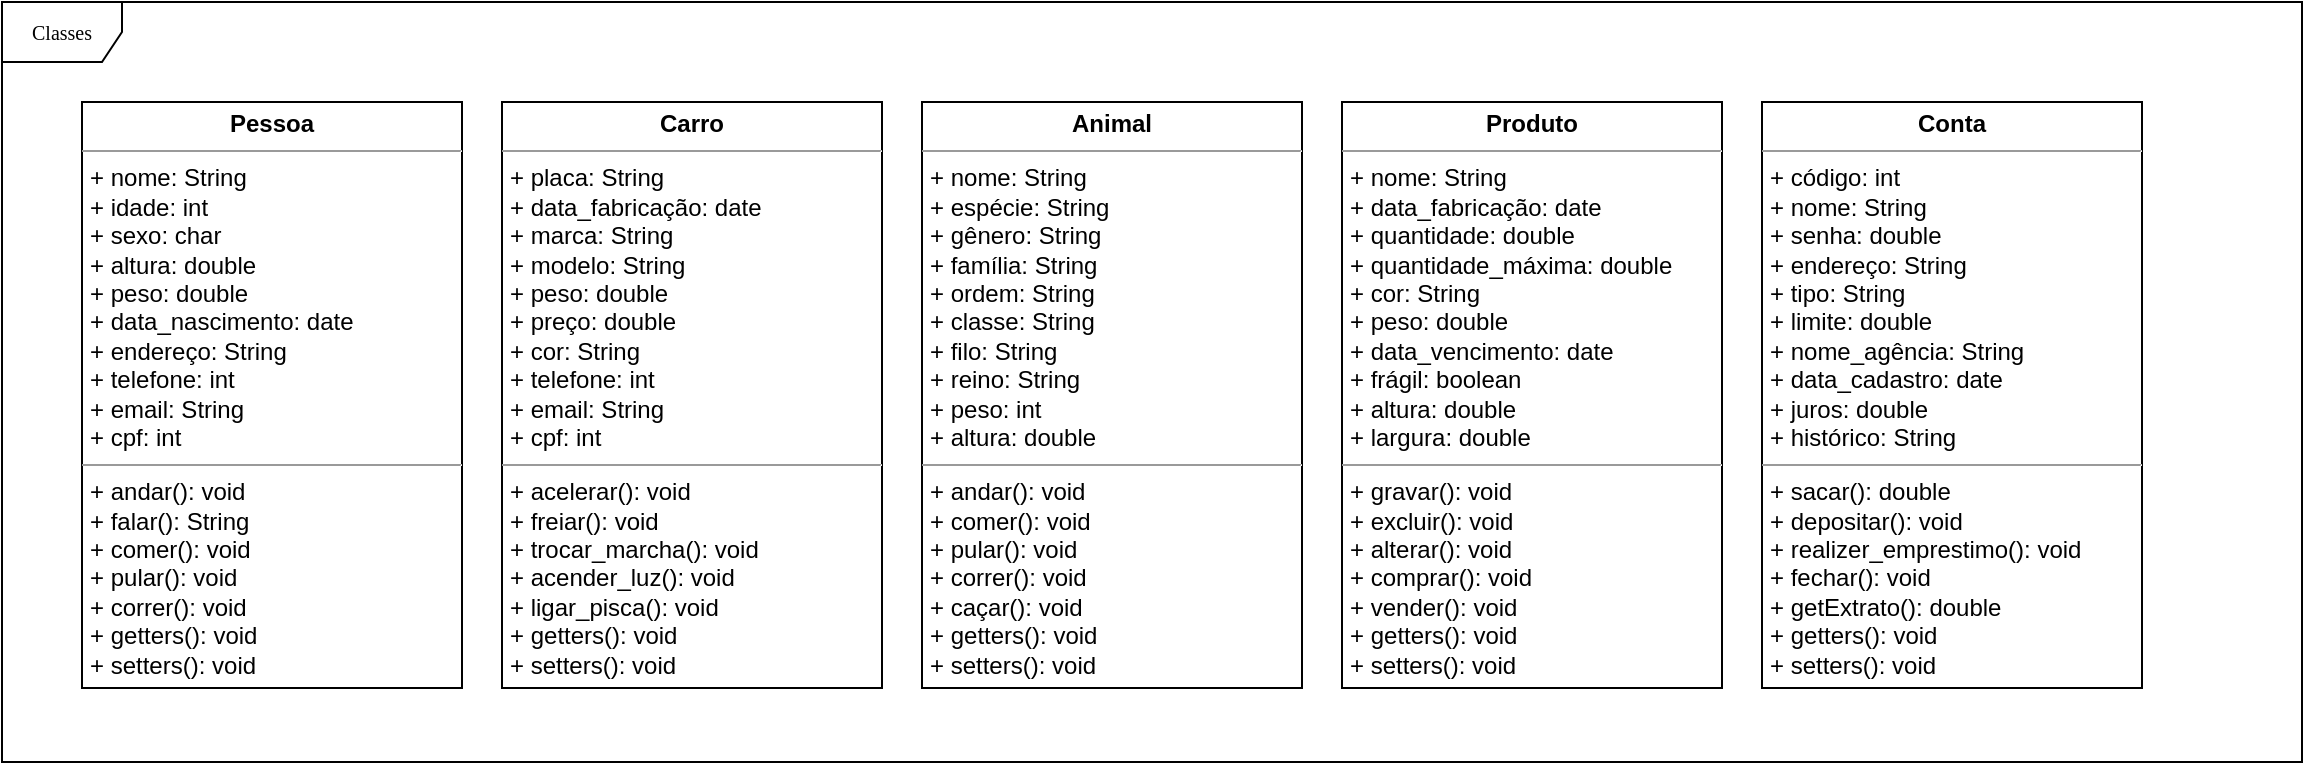 <mxfile version="14.7.1" type="device"><diagram name="Page-1" id="c4acf3e9-155e-7222-9cf6-157b1a14988f"><mxGraphModel dx="1132" dy="771" grid="1" gridSize="10" guides="1" tooltips="1" connect="1" arrows="1" fold="1" page="1" pageScale="1" pageWidth="850" pageHeight="1100" background="none" math="0" shadow="0"><root><mxCell id="0"/><mxCell id="1" parent="0"/><mxCell id="17acba5748e5396b-1" value="Classes" style="shape=umlFrame;whiteSpace=wrap;html=1;rounded=0;shadow=0;comic=0;labelBackgroundColor=none;strokeWidth=1;fontFamily=Verdana;fontSize=10;align=center;" parent="1" vertex="1"><mxGeometry x="20" y="20" width="1150" height="380" as="geometry"/></mxCell><mxCell id="5d2195bd80daf111-18" value="&lt;p style=&quot;margin: 0px ; margin-top: 4px ; text-align: center&quot;&gt;&lt;b&gt;Pessoa&lt;/b&gt;&lt;/p&gt;&lt;hr size=&quot;1&quot;&gt;&lt;p style=&quot;margin: 0px ; margin-left: 4px&quot;&gt;+ nome: String&lt;br&gt;+ idade: int&lt;/p&gt;&lt;p style=&quot;margin: 0px ; margin-left: 4px&quot;&gt;+ sexo: char&lt;/p&gt;&lt;p style=&quot;margin: 0px ; margin-left: 4px&quot;&gt;+ altura: double&lt;/p&gt;&lt;p style=&quot;margin: 0px ; margin-left: 4px&quot;&gt;+ peso: double&lt;/p&gt;&lt;p style=&quot;margin: 0px ; margin-left: 4px&quot;&gt;+ data_nascimento: date&lt;/p&gt;&lt;p style=&quot;margin: 0px ; margin-left: 4px&quot;&gt;+ endereço: String&lt;/p&gt;&lt;p style=&quot;margin: 0px ; margin-left: 4px&quot;&gt;+ telefone: int&lt;/p&gt;&lt;p style=&quot;margin: 0px ; margin-left: 4px&quot;&gt;+ email: String&lt;/p&gt;&lt;p style=&quot;margin: 0px ; margin-left: 4px&quot;&gt;+ cpf: int&lt;/p&gt;&lt;hr size=&quot;1&quot;&gt;&lt;p style=&quot;margin: 0px ; margin-left: 4px&quot;&gt;+ andar(): void&lt;br&gt;+ falar(): String&lt;/p&gt;&lt;p style=&quot;margin: 0px ; margin-left: 4px&quot;&gt;+ comer(): void&lt;/p&gt;&lt;p style=&quot;margin: 0px ; margin-left: 4px&quot;&gt;+ pular(): void&lt;/p&gt;&lt;p style=&quot;margin: 0px ; margin-left: 4px&quot;&gt;+ correr(): void&lt;/p&gt;&lt;p style=&quot;margin: 0px ; margin-left: 4px&quot;&gt;+ getters(): void&lt;/p&gt;&lt;p style=&quot;margin: 0px ; margin-left: 4px&quot;&gt;+ setters(): void&lt;/p&gt;" style="verticalAlign=top;align=left;overflow=fill;fontSize=12;fontFamily=Helvetica;html=1;rounded=0;shadow=0;comic=0;labelBackgroundColor=none;strokeWidth=1" parent="1" vertex="1"><mxGeometry x="60" y="70" width="190" height="293" as="geometry"/></mxCell><mxCell id="-yPI5oJD3UvxdzK7sIeM-2" value="&lt;p style=&quot;margin: 0px ; margin-top: 4px ; text-align: center&quot;&gt;&lt;b&gt;Carro&lt;/b&gt;&lt;/p&gt;&lt;hr size=&quot;1&quot;&gt;&lt;p style=&quot;margin: 0px ; margin-left: 4px&quot;&gt;+ placa: String&lt;br&gt;+ data_fabricação: date&lt;/p&gt;&lt;p style=&quot;margin: 0px ; margin-left: 4px&quot;&gt;+ marca: String&lt;/p&gt;&lt;p style=&quot;margin: 0px ; margin-left: 4px&quot;&gt;+ modelo: String&lt;/p&gt;&lt;p style=&quot;margin: 0px ; margin-left: 4px&quot;&gt;+ peso: double&lt;/p&gt;&lt;p style=&quot;margin: 0px ; margin-left: 4px&quot;&gt;+ preço: double&lt;/p&gt;&lt;p style=&quot;margin: 0px ; margin-left: 4px&quot;&gt;+ cor: String&lt;/p&gt;&lt;p style=&quot;margin: 0px ; margin-left: 4px&quot;&gt;+ telefone: int&lt;/p&gt;&lt;p style=&quot;margin: 0px ; margin-left: 4px&quot;&gt;+ email: String&lt;/p&gt;&lt;p style=&quot;margin: 0px ; margin-left: 4px&quot;&gt;+ cpf: int&lt;/p&gt;&lt;hr size=&quot;1&quot;&gt;&lt;p style=&quot;margin: 0px ; margin-left: 4px&quot;&gt;+ acelerar(): void&lt;br&gt;+ freiar(): void&lt;/p&gt;&lt;p style=&quot;margin: 0px ; margin-left: 4px&quot;&gt;+ trocar_marcha(): void&lt;/p&gt;&lt;p style=&quot;margin: 0px ; margin-left: 4px&quot;&gt;+ acender_luz(): void&lt;/p&gt;&lt;p style=&quot;margin: 0px ; margin-left: 4px&quot;&gt;+ ligar_pisca(): void&lt;/p&gt;&lt;p style=&quot;margin: 0px ; margin-left: 4px&quot;&gt;+ getters(): void&lt;/p&gt;&lt;p style=&quot;margin: 0px ; margin-left: 4px&quot;&gt;+ setters(): void&lt;/p&gt;" style="verticalAlign=top;align=left;overflow=fill;fontSize=12;fontFamily=Helvetica;html=1;rounded=0;shadow=0;comic=0;labelBackgroundColor=none;strokeWidth=1" vertex="1" parent="1"><mxGeometry x="270" y="70" width="190" height="293" as="geometry"/></mxCell><mxCell id="-yPI5oJD3UvxdzK7sIeM-3" value="&lt;p style=&quot;margin: 0px ; margin-top: 4px ; text-align: center&quot;&gt;&lt;b&gt;Animal&lt;/b&gt;&lt;/p&gt;&lt;hr size=&quot;1&quot;&gt;&lt;p style=&quot;margin: 0px ; margin-left: 4px&quot;&gt;+ nome: String&lt;br&gt;+ espécie: String&lt;/p&gt;&lt;p style=&quot;margin: 0px ; margin-left: 4px&quot;&gt;+ gênero: String&lt;/p&gt;&lt;p style=&quot;margin: 0px ; margin-left: 4px&quot;&gt;+ família: String&lt;/p&gt;&lt;p style=&quot;margin: 0px ; margin-left: 4px&quot;&gt;+ ordem: String&lt;/p&gt;&lt;p style=&quot;margin: 0px ; margin-left: 4px&quot;&gt;+ classe: String&lt;/p&gt;&lt;p style=&quot;margin: 0px ; margin-left: 4px&quot;&gt;+ filo: String&lt;/p&gt;&lt;p style=&quot;margin: 0px ; margin-left: 4px&quot;&gt;+ reino: String&lt;/p&gt;&lt;p style=&quot;margin: 0px ; margin-left: 4px&quot;&gt;+ peso: int&lt;/p&gt;&lt;p style=&quot;margin: 0px ; margin-left: 4px&quot;&gt;+ altura: double&lt;/p&gt;&lt;hr size=&quot;1&quot;&gt;&lt;p style=&quot;margin: 0px ; margin-left: 4px&quot;&gt;+ andar(): void&lt;br&gt;+ comer(): void&lt;/p&gt;&lt;p style=&quot;margin: 0px ; margin-left: 4px&quot;&gt;+ pular(): void&lt;/p&gt;&lt;p style=&quot;margin: 0px ; margin-left: 4px&quot;&gt;+ correr(): void&lt;/p&gt;&lt;p style=&quot;margin: 0px ; margin-left: 4px&quot;&gt;+ caçar(): void&lt;/p&gt;&lt;p style=&quot;margin: 0px ; margin-left: 4px&quot;&gt;+ getters(): void&lt;/p&gt;&lt;p style=&quot;margin: 0px ; margin-left: 4px&quot;&gt;+ setters(): void&lt;/p&gt;" style="verticalAlign=top;align=left;overflow=fill;fontSize=12;fontFamily=Helvetica;html=1;rounded=0;shadow=0;comic=0;labelBackgroundColor=none;strokeWidth=1" vertex="1" parent="1"><mxGeometry x="480" y="70" width="190" height="293" as="geometry"/></mxCell><mxCell id="-yPI5oJD3UvxdzK7sIeM-4" value="&lt;p style=&quot;margin: 0px ; margin-top: 4px ; text-align: center&quot;&gt;&lt;b&gt;Produto&lt;/b&gt;&lt;/p&gt;&lt;hr size=&quot;1&quot;&gt;&lt;p style=&quot;margin: 0px ; margin-left: 4px&quot;&gt;+ nome: String&lt;br&gt;+ data_fabricação: date&lt;/p&gt;&lt;p style=&quot;margin: 0px ; margin-left: 4px&quot;&gt;+ quantidade: double&lt;/p&gt;&lt;p style=&quot;margin: 0px ; margin-left: 4px&quot;&gt;+ quantidade_máxima: double&lt;/p&gt;&lt;p style=&quot;margin: 0px ; margin-left: 4px&quot;&gt;+ cor: String&lt;/p&gt;&lt;p style=&quot;margin: 0px ; margin-left: 4px&quot;&gt;+ peso: double&lt;/p&gt;&lt;p style=&quot;margin: 0px ; margin-left: 4px&quot;&gt;+ data_vencimento: date&lt;/p&gt;&lt;p style=&quot;margin: 0px ; margin-left: 4px&quot;&gt;+ frágil: boolean&lt;/p&gt;&lt;p style=&quot;margin: 0px ; margin-left: 4px&quot;&gt;+ altura: double&lt;/p&gt;&lt;p style=&quot;margin: 0px ; margin-left: 4px&quot;&gt;+ largura: double&lt;/p&gt;&lt;hr size=&quot;1&quot;&gt;&lt;p style=&quot;margin: 0px ; margin-left: 4px&quot;&gt;+ gravar(): void&lt;br&gt;+ excluir(): void&lt;/p&gt;&lt;p style=&quot;margin: 0px ; margin-left: 4px&quot;&gt;+ alterar(): void&lt;/p&gt;&lt;p style=&quot;margin: 0px ; margin-left: 4px&quot;&gt;+ comprar(): void&lt;/p&gt;&lt;p style=&quot;margin: 0px ; margin-left: 4px&quot;&gt;+ vender(): void&lt;/p&gt;&lt;p style=&quot;margin: 0px ; margin-left: 4px&quot;&gt;+ getters(): void&lt;/p&gt;&lt;p style=&quot;margin: 0px ; margin-left: 4px&quot;&gt;+ setters(): void&lt;/p&gt;" style="verticalAlign=top;align=left;overflow=fill;fontSize=12;fontFamily=Helvetica;html=1;rounded=0;shadow=0;comic=0;labelBackgroundColor=none;strokeWidth=1" vertex="1" parent="1"><mxGeometry x="690" y="70" width="190" height="293" as="geometry"/></mxCell><mxCell id="-yPI5oJD3UvxdzK7sIeM-5" value="&lt;p style=&quot;margin: 0px ; margin-top: 4px ; text-align: center&quot;&gt;&lt;b&gt;Conta&lt;/b&gt;&lt;/p&gt;&lt;hr size=&quot;1&quot;&gt;&lt;p style=&quot;margin: 0px ; margin-left: 4px&quot;&gt;+ código: int&lt;br&gt;&lt;/p&gt;&lt;p style=&quot;margin: 0px ; margin-left: 4px&quot;&gt;+ nome: String&lt;br&gt;+ senha: double&lt;/p&gt;&lt;p style=&quot;margin: 0px ; margin-left: 4px&quot;&gt;+ endereço: String&lt;/p&gt;&lt;p style=&quot;margin: 0px ; margin-left: 4px&quot;&gt;+ tipo: String&lt;/p&gt;&lt;p style=&quot;margin: 0px ; margin-left: 4px&quot;&gt;+ limite: double&lt;/p&gt;&lt;p style=&quot;margin: 0px ; margin-left: 4px&quot;&gt;+ nome_agência: String&lt;/p&gt;&lt;p style=&quot;margin: 0px ; margin-left: 4px&quot;&gt;+ data_cadastro: date&lt;/p&gt;&lt;p style=&quot;margin: 0px ; margin-left: 4px&quot;&gt;+ juros: double&lt;/p&gt;&lt;p style=&quot;margin: 0px ; margin-left: 4px&quot;&gt;&lt;span&gt;+ histórico: String&lt;/span&gt;&lt;br&gt;&lt;/p&gt;&lt;hr size=&quot;1&quot;&gt;&lt;p style=&quot;margin: 0px ; margin-left: 4px&quot;&gt;+ sacar(): double&lt;br&gt;+ depositar(): void&lt;/p&gt;&lt;p style=&quot;margin: 0px ; margin-left: 4px&quot;&gt;&lt;span&gt;+ realizer_emprestimo(): void&lt;/span&gt;&lt;/p&gt;&lt;p style=&quot;margin: 0px 0px 0px 4px&quot;&gt;+ fechar(): void&lt;/p&gt;&lt;p style=&quot;margin: 0px 0px 0px 4px&quot;&gt;+ getExtrato(): double&lt;br&gt;&lt;/p&gt;&lt;p style=&quot;margin: 0px ; margin-left: 4px&quot;&gt;+ getters(): void&lt;/p&gt;&lt;p style=&quot;margin: 0px ; margin-left: 4px&quot;&gt;+ setters(): void&lt;/p&gt;" style="verticalAlign=top;align=left;overflow=fill;fontSize=12;fontFamily=Helvetica;html=1;rounded=0;shadow=0;comic=0;labelBackgroundColor=none;strokeWidth=1" vertex="1" parent="1"><mxGeometry x="900" y="70" width="190" height="293" as="geometry"/></mxCell></root></mxGraphModel></diagram></mxfile>